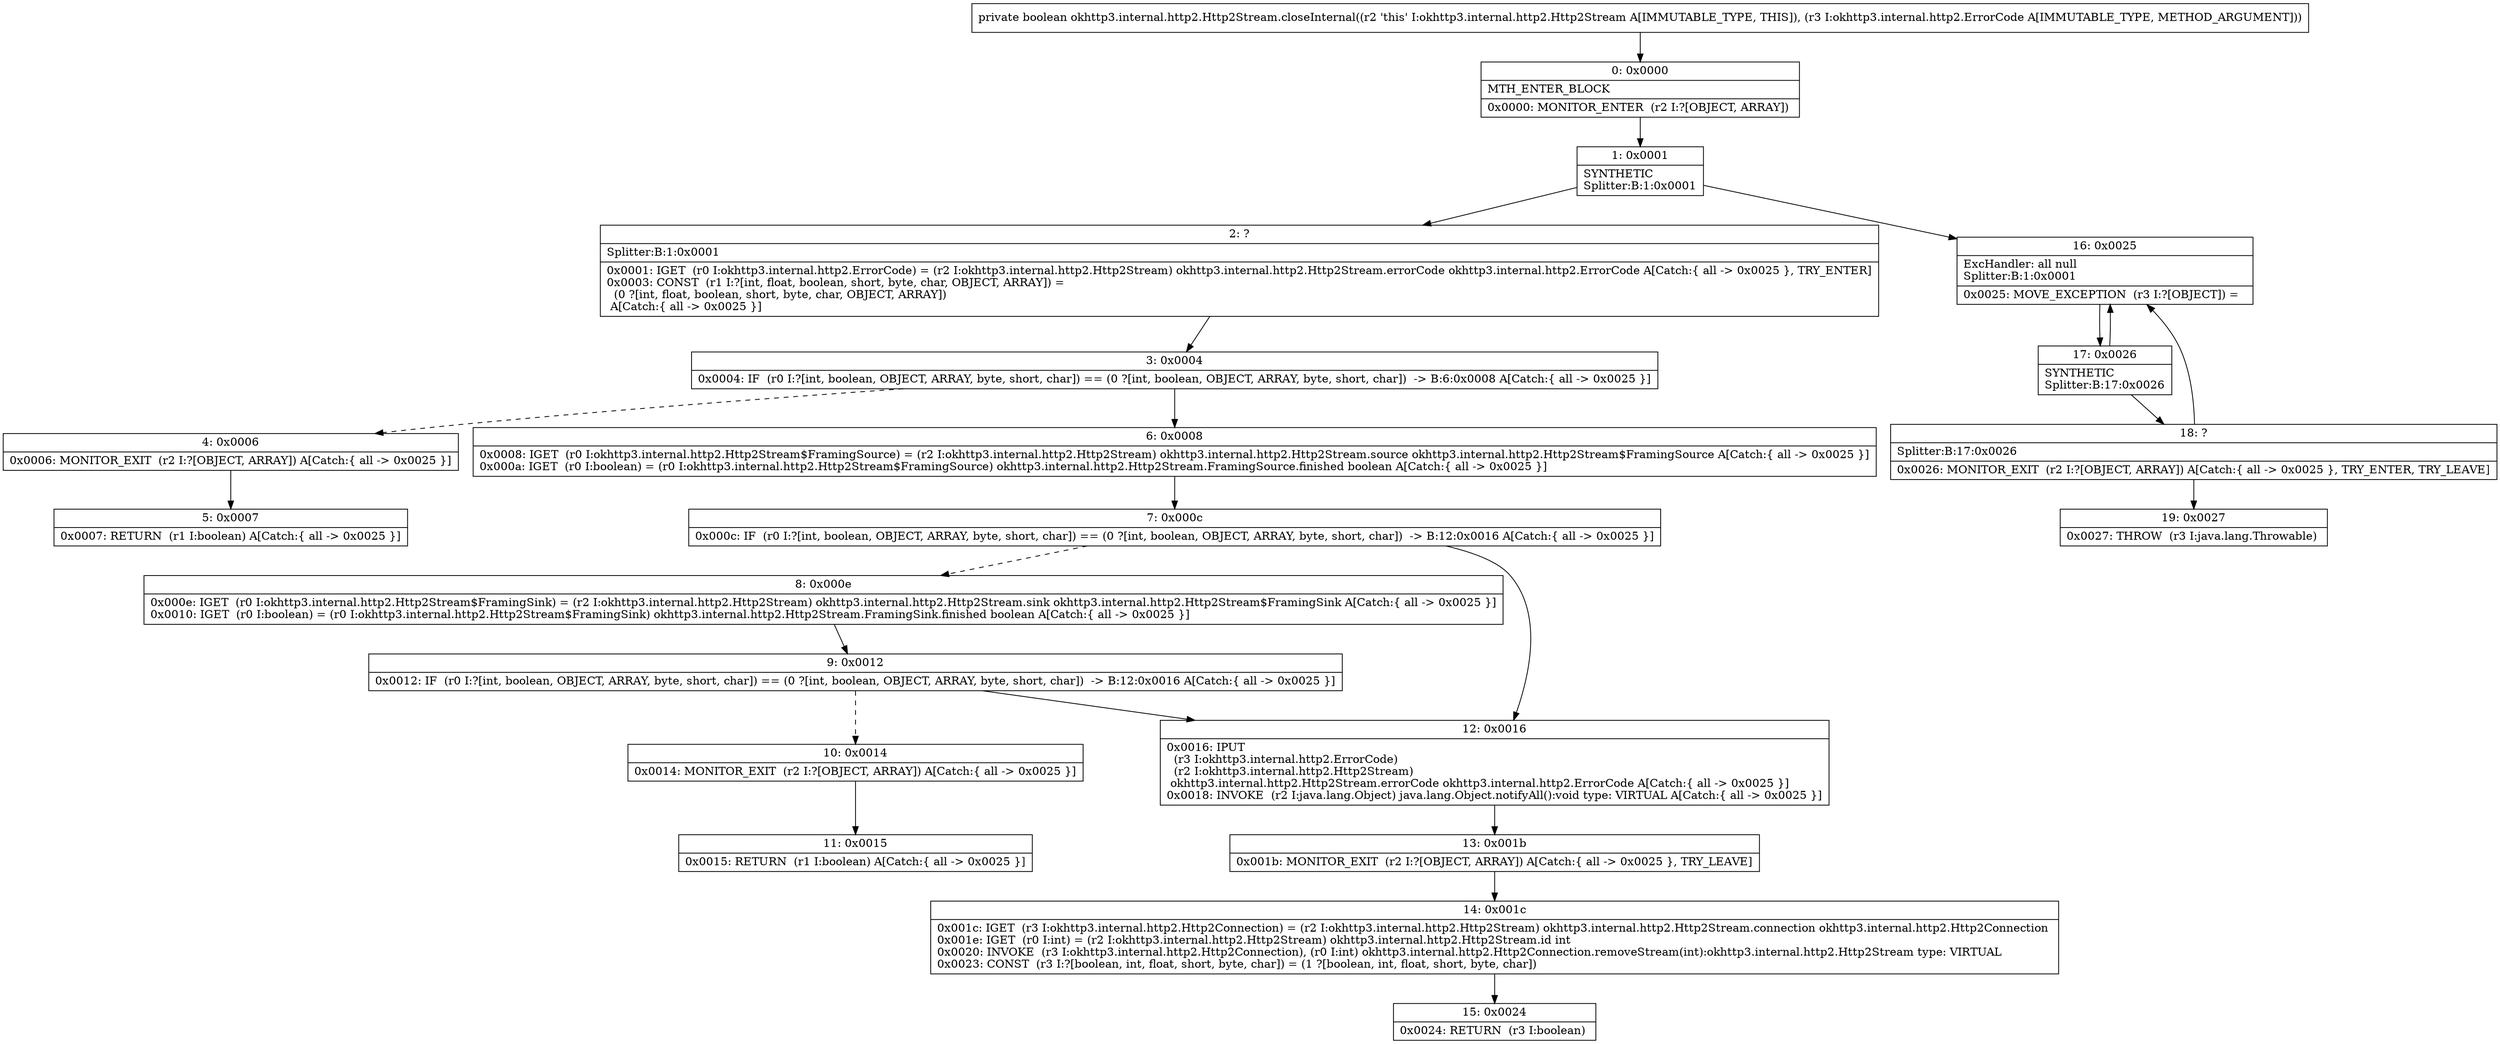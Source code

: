 digraph "CFG forokhttp3.internal.http2.Http2Stream.closeInternal(Lokhttp3\/internal\/http2\/ErrorCode;)Z" {
Node_0 [shape=record,label="{0\:\ 0x0000|MTH_ENTER_BLOCK\l|0x0000: MONITOR_ENTER  (r2 I:?[OBJECT, ARRAY]) \l}"];
Node_1 [shape=record,label="{1\:\ 0x0001|SYNTHETIC\lSplitter:B:1:0x0001\l}"];
Node_2 [shape=record,label="{2\:\ ?|Splitter:B:1:0x0001\l|0x0001: IGET  (r0 I:okhttp3.internal.http2.ErrorCode) = (r2 I:okhttp3.internal.http2.Http2Stream) okhttp3.internal.http2.Http2Stream.errorCode okhttp3.internal.http2.ErrorCode A[Catch:\{ all \-\> 0x0025 \}, TRY_ENTER]\l0x0003: CONST  (r1 I:?[int, float, boolean, short, byte, char, OBJECT, ARRAY]) = \l  (0 ?[int, float, boolean, short, byte, char, OBJECT, ARRAY])\l A[Catch:\{ all \-\> 0x0025 \}]\l}"];
Node_3 [shape=record,label="{3\:\ 0x0004|0x0004: IF  (r0 I:?[int, boolean, OBJECT, ARRAY, byte, short, char]) == (0 ?[int, boolean, OBJECT, ARRAY, byte, short, char])  \-\> B:6:0x0008 A[Catch:\{ all \-\> 0x0025 \}]\l}"];
Node_4 [shape=record,label="{4\:\ 0x0006|0x0006: MONITOR_EXIT  (r2 I:?[OBJECT, ARRAY]) A[Catch:\{ all \-\> 0x0025 \}]\l}"];
Node_5 [shape=record,label="{5\:\ 0x0007|0x0007: RETURN  (r1 I:boolean) A[Catch:\{ all \-\> 0x0025 \}]\l}"];
Node_6 [shape=record,label="{6\:\ 0x0008|0x0008: IGET  (r0 I:okhttp3.internal.http2.Http2Stream$FramingSource) = (r2 I:okhttp3.internal.http2.Http2Stream) okhttp3.internal.http2.Http2Stream.source okhttp3.internal.http2.Http2Stream$FramingSource A[Catch:\{ all \-\> 0x0025 \}]\l0x000a: IGET  (r0 I:boolean) = (r0 I:okhttp3.internal.http2.Http2Stream$FramingSource) okhttp3.internal.http2.Http2Stream.FramingSource.finished boolean A[Catch:\{ all \-\> 0x0025 \}]\l}"];
Node_7 [shape=record,label="{7\:\ 0x000c|0x000c: IF  (r0 I:?[int, boolean, OBJECT, ARRAY, byte, short, char]) == (0 ?[int, boolean, OBJECT, ARRAY, byte, short, char])  \-\> B:12:0x0016 A[Catch:\{ all \-\> 0x0025 \}]\l}"];
Node_8 [shape=record,label="{8\:\ 0x000e|0x000e: IGET  (r0 I:okhttp3.internal.http2.Http2Stream$FramingSink) = (r2 I:okhttp3.internal.http2.Http2Stream) okhttp3.internal.http2.Http2Stream.sink okhttp3.internal.http2.Http2Stream$FramingSink A[Catch:\{ all \-\> 0x0025 \}]\l0x0010: IGET  (r0 I:boolean) = (r0 I:okhttp3.internal.http2.Http2Stream$FramingSink) okhttp3.internal.http2.Http2Stream.FramingSink.finished boolean A[Catch:\{ all \-\> 0x0025 \}]\l}"];
Node_9 [shape=record,label="{9\:\ 0x0012|0x0012: IF  (r0 I:?[int, boolean, OBJECT, ARRAY, byte, short, char]) == (0 ?[int, boolean, OBJECT, ARRAY, byte, short, char])  \-\> B:12:0x0016 A[Catch:\{ all \-\> 0x0025 \}]\l}"];
Node_10 [shape=record,label="{10\:\ 0x0014|0x0014: MONITOR_EXIT  (r2 I:?[OBJECT, ARRAY]) A[Catch:\{ all \-\> 0x0025 \}]\l}"];
Node_11 [shape=record,label="{11\:\ 0x0015|0x0015: RETURN  (r1 I:boolean) A[Catch:\{ all \-\> 0x0025 \}]\l}"];
Node_12 [shape=record,label="{12\:\ 0x0016|0x0016: IPUT  \l  (r3 I:okhttp3.internal.http2.ErrorCode)\l  (r2 I:okhttp3.internal.http2.Http2Stream)\l okhttp3.internal.http2.Http2Stream.errorCode okhttp3.internal.http2.ErrorCode A[Catch:\{ all \-\> 0x0025 \}]\l0x0018: INVOKE  (r2 I:java.lang.Object) java.lang.Object.notifyAll():void type: VIRTUAL A[Catch:\{ all \-\> 0x0025 \}]\l}"];
Node_13 [shape=record,label="{13\:\ 0x001b|0x001b: MONITOR_EXIT  (r2 I:?[OBJECT, ARRAY]) A[Catch:\{ all \-\> 0x0025 \}, TRY_LEAVE]\l}"];
Node_14 [shape=record,label="{14\:\ 0x001c|0x001c: IGET  (r3 I:okhttp3.internal.http2.Http2Connection) = (r2 I:okhttp3.internal.http2.Http2Stream) okhttp3.internal.http2.Http2Stream.connection okhttp3.internal.http2.Http2Connection \l0x001e: IGET  (r0 I:int) = (r2 I:okhttp3.internal.http2.Http2Stream) okhttp3.internal.http2.Http2Stream.id int \l0x0020: INVOKE  (r3 I:okhttp3.internal.http2.Http2Connection), (r0 I:int) okhttp3.internal.http2.Http2Connection.removeStream(int):okhttp3.internal.http2.Http2Stream type: VIRTUAL \l0x0023: CONST  (r3 I:?[boolean, int, float, short, byte, char]) = (1 ?[boolean, int, float, short, byte, char]) \l}"];
Node_15 [shape=record,label="{15\:\ 0x0024|0x0024: RETURN  (r3 I:boolean) \l}"];
Node_16 [shape=record,label="{16\:\ 0x0025|ExcHandler: all null\lSplitter:B:1:0x0001\l|0x0025: MOVE_EXCEPTION  (r3 I:?[OBJECT]) =  \l}"];
Node_17 [shape=record,label="{17\:\ 0x0026|SYNTHETIC\lSplitter:B:17:0x0026\l}"];
Node_18 [shape=record,label="{18\:\ ?|Splitter:B:17:0x0026\l|0x0026: MONITOR_EXIT  (r2 I:?[OBJECT, ARRAY]) A[Catch:\{ all \-\> 0x0025 \}, TRY_ENTER, TRY_LEAVE]\l}"];
Node_19 [shape=record,label="{19\:\ 0x0027|0x0027: THROW  (r3 I:java.lang.Throwable) \l}"];
MethodNode[shape=record,label="{private boolean okhttp3.internal.http2.Http2Stream.closeInternal((r2 'this' I:okhttp3.internal.http2.Http2Stream A[IMMUTABLE_TYPE, THIS]), (r3 I:okhttp3.internal.http2.ErrorCode A[IMMUTABLE_TYPE, METHOD_ARGUMENT])) }"];
MethodNode -> Node_0;
Node_0 -> Node_1;
Node_1 -> Node_2;
Node_1 -> Node_16;
Node_2 -> Node_3;
Node_3 -> Node_4[style=dashed];
Node_3 -> Node_6;
Node_4 -> Node_5;
Node_6 -> Node_7;
Node_7 -> Node_8[style=dashed];
Node_7 -> Node_12;
Node_8 -> Node_9;
Node_9 -> Node_10[style=dashed];
Node_9 -> Node_12;
Node_10 -> Node_11;
Node_12 -> Node_13;
Node_13 -> Node_14;
Node_14 -> Node_15;
Node_16 -> Node_17;
Node_17 -> Node_18;
Node_17 -> Node_16;
Node_18 -> Node_19;
Node_18 -> Node_16;
}

